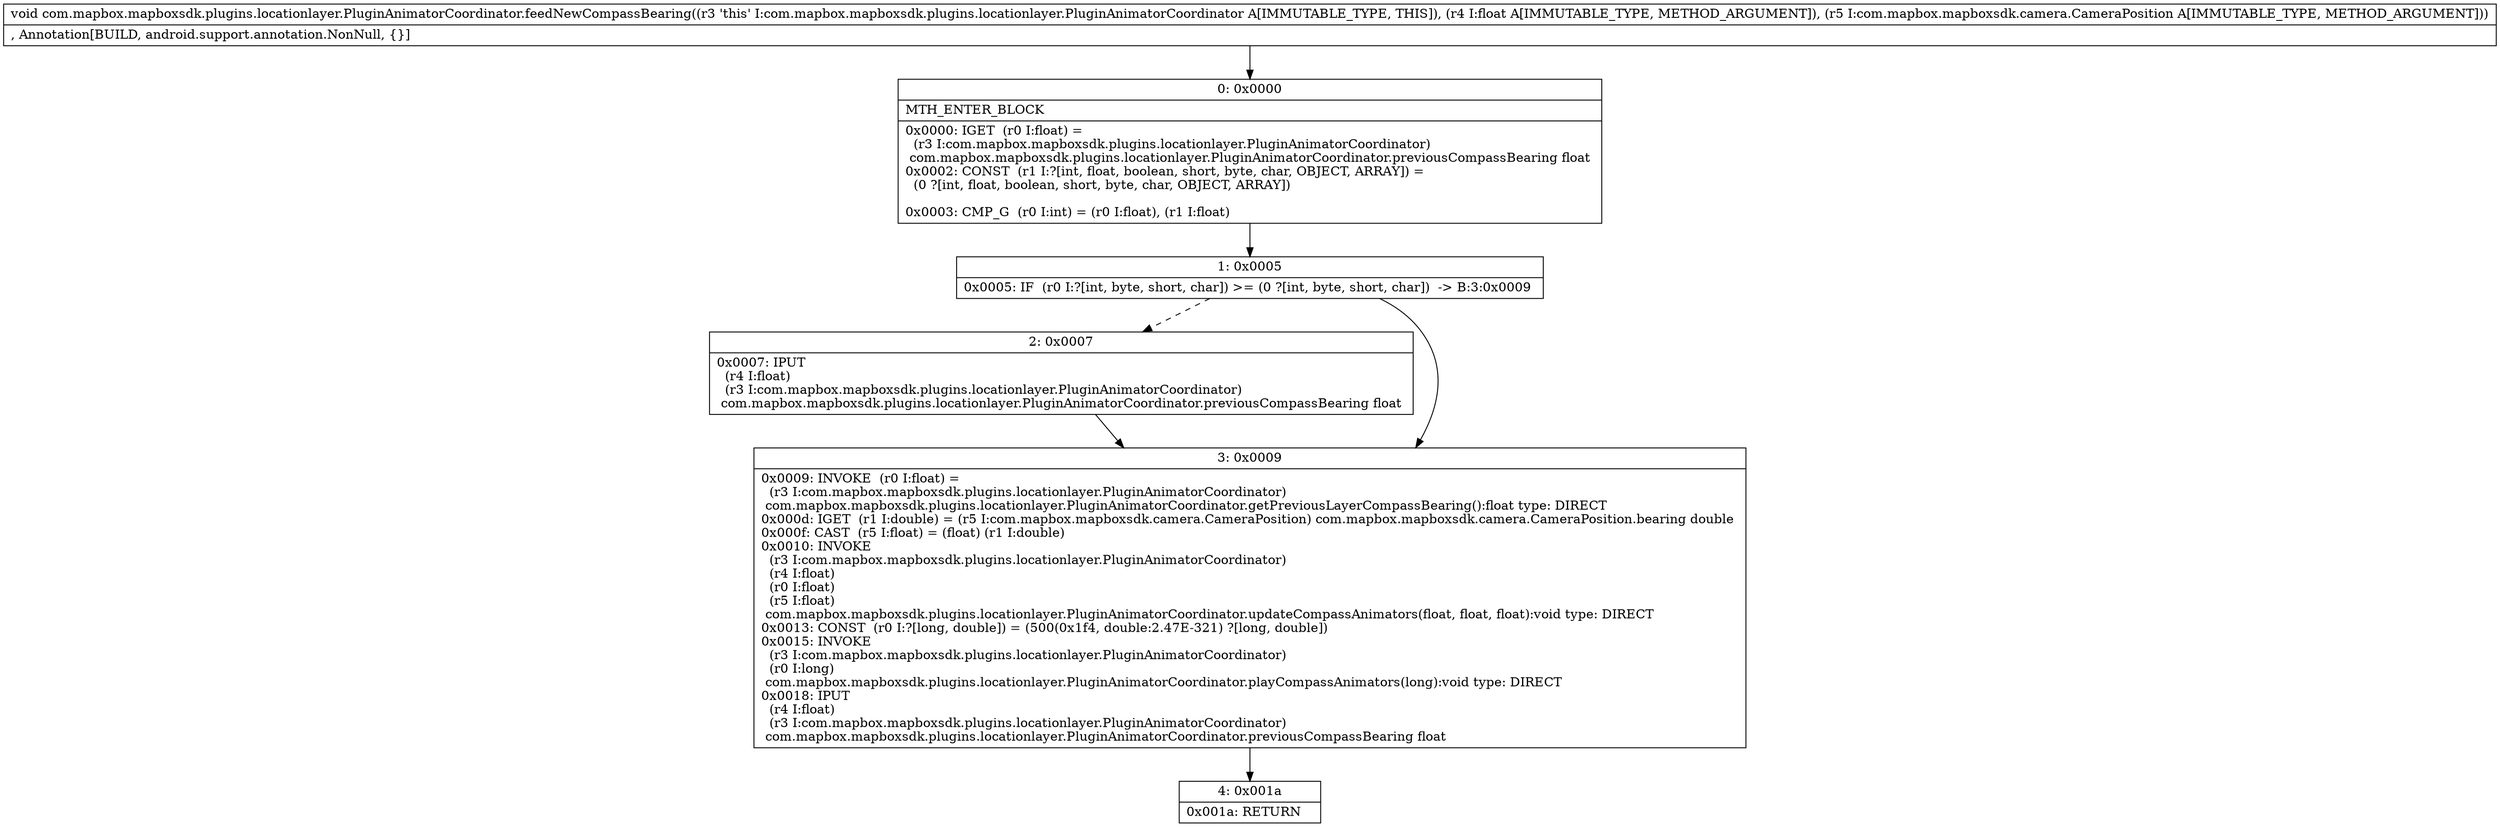 digraph "CFG forcom.mapbox.mapboxsdk.plugins.locationlayer.PluginAnimatorCoordinator.feedNewCompassBearing(FLcom\/mapbox\/mapboxsdk\/camera\/CameraPosition;)V" {
Node_0 [shape=record,label="{0\:\ 0x0000|MTH_ENTER_BLOCK\l|0x0000: IGET  (r0 I:float) = \l  (r3 I:com.mapbox.mapboxsdk.plugins.locationlayer.PluginAnimatorCoordinator)\l com.mapbox.mapboxsdk.plugins.locationlayer.PluginAnimatorCoordinator.previousCompassBearing float \l0x0002: CONST  (r1 I:?[int, float, boolean, short, byte, char, OBJECT, ARRAY]) = \l  (0 ?[int, float, boolean, short, byte, char, OBJECT, ARRAY])\l \l0x0003: CMP_G  (r0 I:int) = (r0 I:float), (r1 I:float) \l}"];
Node_1 [shape=record,label="{1\:\ 0x0005|0x0005: IF  (r0 I:?[int, byte, short, char]) \>= (0 ?[int, byte, short, char])  \-\> B:3:0x0009 \l}"];
Node_2 [shape=record,label="{2\:\ 0x0007|0x0007: IPUT  \l  (r4 I:float)\l  (r3 I:com.mapbox.mapboxsdk.plugins.locationlayer.PluginAnimatorCoordinator)\l com.mapbox.mapboxsdk.plugins.locationlayer.PluginAnimatorCoordinator.previousCompassBearing float \l}"];
Node_3 [shape=record,label="{3\:\ 0x0009|0x0009: INVOKE  (r0 I:float) = \l  (r3 I:com.mapbox.mapboxsdk.plugins.locationlayer.PluginAnimatorCoordinator)\l com.mapbox.mapboxsdk.plugins.locationlayer.PluginAnimatorCoordinator.getPreviousLayerCompassBearing():float type: DIRECT \l0x000d: IGET  (r1 I:double) = (r5 I:com.mapbox.mapboxsdk.camera.CameraPosition) com.mapbox.mapboxsdk.camera.CameraPosition.bearing double \l0x000f: CAST  (r5 I:float) = (float) (r1 I:double) \l0x0010: INVOKE  \l  (r3 I:com.mapbox.mapboxsdk.plugins.locationlayer.PluginAnimatorCoordinator)\l  (r4 I:float)\l  (r0 I:float)\l  (r5 I:float)\l com.mapbox.mapboxsdk.plugins.locationlayer.PluginAnimatorCoordinator.updateCompassAnimators(float, float, float):void type: DIRECT \l0x0013: CONST  (r0 I:?[long, double]) = (500(0x1f4, double:2.47E\-321) ?[long, double]) \l0x0015: INVOKE  \l  (r3 I:com.mapbox.mapboxsdk.plugins.locationlayer.PluginAnimatorCoordinator)\l  (r0 I:long)\l com.mapbox.mapboxsdk.plugins.locationlayer.PluginAnimatorCoordinator.playCompassAnimators(long):void type: DIRECT \l0x0018: IPUT  \l  (r4 I:float)\l  (r3 I:com.mapbox.mapboxsdk.plugins.locationlayer.PluginAnimatorCoordinator)\l com.mapbox.mapboxsdk.plugins.locationlayer.PluginAnimatorCoordinator.previousCompassBearing float \l}"];
Node_4 [shape=record,label="{4\:\ 0x001a|0x001a: RETURN   \l}"];
MethodNode[shape=record,label="{void com.mapbox.mapboxsdk.plugins.locationlayer.PluginAnimatorCoordinator.feedNewCompassBearing((r3 'this' I:com.mapbox.mapboxsdk.plugins.locationlayer.PluginAnimatorCoordinator A[IMMUTABLE_TYPE, THIS]), (r4 I:float A[IMMUTABLE_TYPE, METHOD_ARGUMENT]), (r5 I:com.mapbox.mapboxsdk.camera.CameraPosition A[IMMUTABLE_TYPE, METHOD_ARGUMENT]))  | , Annotation[BUILD, android.support.annotation.NonNull, \{\}]\l}"];
MethodNode -> Node_0;
Node_0 -> Node_1;
Node_1 -> Node_2[style=dashed];
Node_1 -> Node_3;
Node_2 -> Node_3;
Node_3 -> Node_4;
}

